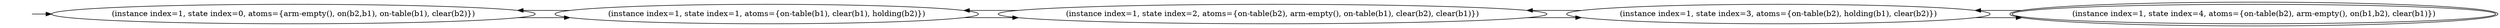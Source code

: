 digraph {
rankdir="LR"
s0[label="(instance index=1, state index=0, atoms={arm-empty(), on(b2,b1), on-table(b1), clear(b2)})"]
s1[label="(instance index=1, state index=1, atoms={on-table(b1), clear(b1), holding(b2)})"]
s2[label="(instance index=1, state index=2, atoms={on-table(b2), arm-empty(), on-table(b1), clear(b2), clear(b1)})"]
s3[label="(instance index=1, state index=3, atoms={on-table(b2), holding(b1), clear(b2)})"]
s4[peripheries=2,label="(instance index=1, state index=4, atoms={on-table(b2), arm-empty(), on(b1,b2), clear(b1)})"]
Dangling [ label = "", style = invis ]
{ rank = same; Dangling }
Dangling -> s0
{ rank = same; s0}
{ rank = same; s1}
{ rank = same; s2}
{ rank = same; s3}
{ rank = same; s4}
{
s0->s1
}
{
s1->s2
s1->s0
}
{
s2->s3
s2->s1
}
{
s3->s4
s3->s2
}
{
s4->s3
}
}
